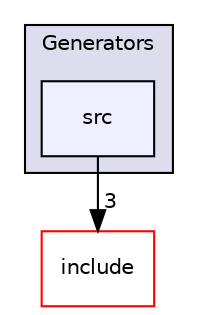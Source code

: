 digraph "/home/travis/build/AliceO2Group/AliceO2/Generators/src" {
  bgcolor=transparent;
  compound=true
  node [ fontsize="10", fontname="Helvetica"];
  edge [ labelfontsize="10", labelfontname="Helvetica"];
  subgraph clusterdir_0b342c6c6b7d2278121a0bb9c4985063 {
    graph [ bgcolor="#ddddee", pencolor="black", label="Generators" fontname="Helvetica", fontsize="10", URL="dir_0b342c6c6b7d2278121a0bb9c4985063.html"]
  dir_a843049037bef15f6bb8ca700bc7dfa2 [shape=box, label="src", style="filled", fillcolor="#eeeeff", pencolor="black", URL="dir_a843049037bef15f6bb8ca700bc7dfa2.html"];
  }
  dir_dc16c1a7f621fbfbc9e5d9a781b7ebe8 [shape=box label="include" color="red" URL="dir_dc16c1a7f621fbfbc9e5d9a781b7ebe8.html"];
  dir_a843049037bef15f6bb8ca700bc7dfa2->dir_dc16c1a7f621fbfbc9e5d9a781b7ebe8 [headlabel="3", labeldistance=1.5 headhref="dir_000284_000282.html"];
}
